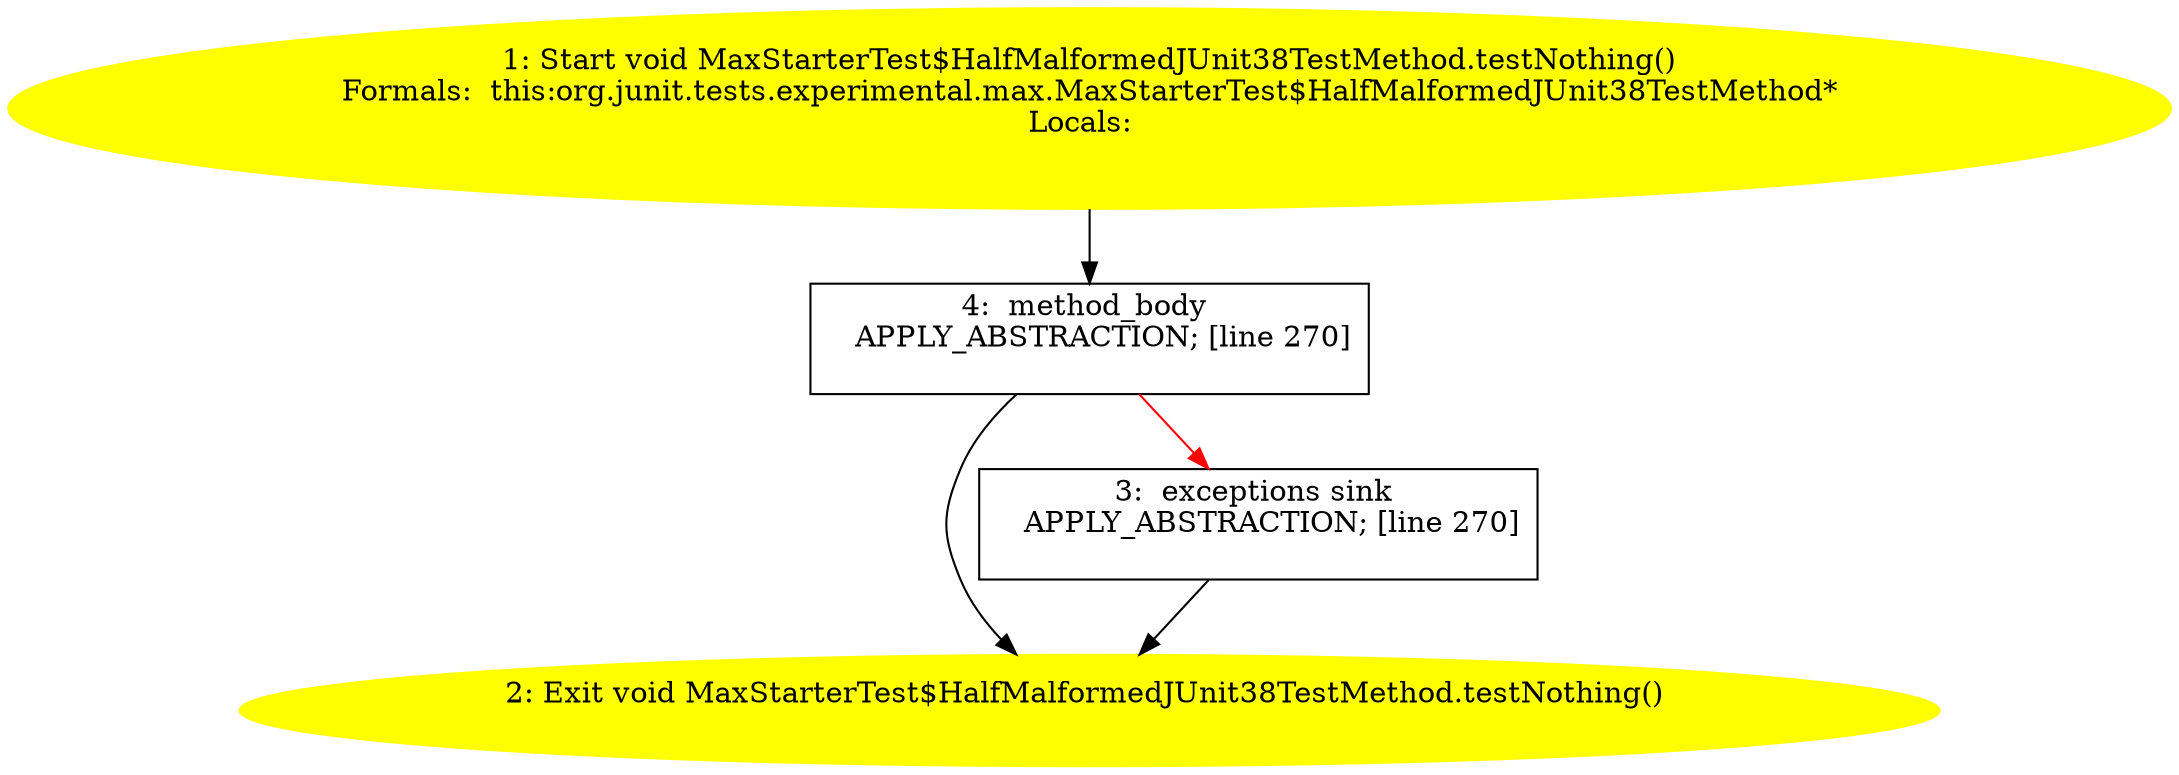 /* @generated */
digraph cfg {
"org.junit.tests.experimental.max.MaxStarterTest$HalfMalformedJUnit38TestMethod.testNothing():void.e1b1e806f8f7abc7789dc6199dbd37c0_1" [label="1: Start void MaxStarterTest$HalfMalformedJUnit38TestMethod.testNothing()\nFormals:  this:org.junit.tests.experimental.max.MaxStarterTest$HalfMalformedJUnit38TestMethod*\nLocals:  \n  " color=yellow style=filled]
	

	 "org.junit.tests.experimental.max.MaxStarterTest$HalfMalformedJUnit38TestMethod.testNothing():void.e1b1e806f8f7abc7789dc6199dbd37c0_1" -> "org.junit.tests.experimental.max.MaxStarterTest$HalfMalformedJUnit38TestMethod.testNothing():void.e1b1e806f8f7abc7789dc6199dbd37c0_4" ;
"org.junit.tests.experimental.max.MaxStarterTest$HalfMalformedJUnit38TestMethod.testNothing():void.e1b1e806f8f7abc7789dc6199dbd37c0_2" [label="2: Exit void MaxStarterTest$HalfMalformedJUnit38TestMethod.testNothing() \n  " color=yellow style=filled]
	

"org.junit.tests.experimental.max.MaxStarterTest$HalfMalformedJUnit38TestMethod.testNothing():void.e1b1e806f8f7abc7789dc6199dbd37c0_3" [label="3:  exceptions sink \n   APPLY_ABSTRACTION; [line 270]\n " shape="box"]
	

	 "org.junit.tests.experimental.max.MaxStarterTest$HalfMalformedJUnit38TestMethod.testNothing():void.e1b1e806f8f7abc7789dc6199dbd37c0_3" -> "org.junit.tests.experimental.max.MaxStarterTest$HalfMalformedJUnit38TestMethod.testNothing():void.e1b1e806f8f7abc7789dc6199dbd37c0_2" ;
"org.junit.tests.experimental.max.MaxStarterTest$HalfMalformedJUnit38TestMethod.testNothing():void.e1b1e806f8f7abc7789dc6199dbd37c0_4" [label="4:  method_body \n   APPLY_ABSTRACTION; [line 270]\n " shape="box"]
	

	 "org.junit.tests.experimental.max.MaxStarterTest$HalfMalformedJUnit38TestMethod.testNothing():void.e1b1e806f8f7abc7789dc6199dbd37c0_4" -> "org.junit.tests.experimental.max.MaxStarterTest$HalfMalformedJUnit38TestMethod.testNothing():void.e1b1e806f8f7abc7789dc6199dbd37c0_2" ;
	 "org.junit.tests.experimental.max.MaxStarterTest$HalfMalformedJUnit38TestMethod.testNothing():void.e1b1e806f8f7abc7789dc6199dbd37c0_4" -> "org.junit.tests.experimental.max.MaxStarterTest$HalfMalformedJUnit38TestMethod.testNothing():void.e1b1e806f8f7abc7789dc6199dbd37c0_3" [color="red" ];
}
